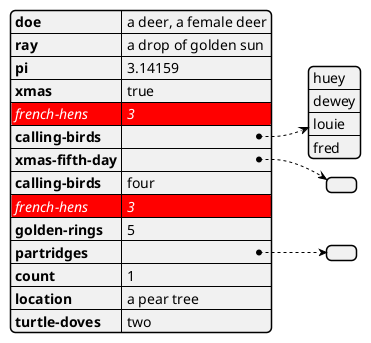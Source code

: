 @startyaml
<style>
yamlDiagram {
  highlight {
    BackGroundColor red
    FontColor white
    FontStyle italic
  }
}
</style>

#highlight "french-hens"
#highlight "xmas-fifth-day" / "partridges"

doe: "a deer, a female deer"
ray: "a drop of golden sun"
pi: 3.14159
xmas: true
french-hens: 3
calling-birds:
- huey
- dewey
- louie
- fred
xmas-fifth-day:
calling-birds: four
french-hens: 3
golden-rings: 5
partridges:
count: 1
location: "a pear tree"
turtle-doves: two
@endyaml